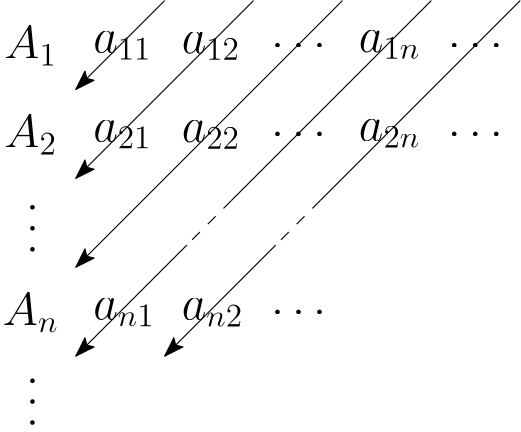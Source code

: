 <?xml version="1.0"?>
<!DOCTYPE ipe SYSTEM "ipe.dtd">
<ipe version="70218" creator="Ipe 7.2.23">
<info created="D:20210223234548" modified="D:20210223235012"/>
<ipestyle name="basic">
<symbol name="arrow/arc(spx)">
<path stroke="sym-stroke" fill="sym-stroke" pen="sym-pen">
0 0 m
-1 0.333 l
-1 -0.333 l
h
</path>
</symbol>
<symbol name="arrow/farc(spx)">
<path stroke="sym-stroke" fill="white" pen="sym-pen">
0 0 m
-1 0.333 l
-1 -0.333 l
h
</path>
</symbol>
<symbol name="arrow/ptarc(spx)">
<path stroke="sym-stroke" fill="sym-stroke" pen="sym-pen">
0 0 m
-1 0.333 l
-0.8 0 l
-1 -0.333 l
h
</path>
</symbol>
<symbol name="arrow/fptarc(spx)">
<path stroke="sym-stroke" fill="white" pen="sym-pen">
0 0 m
-1 0.333 l
-0.8 0 l
-1 -0.333 l
h
</path>
</symbol>
<symbol name="mark/circle(sx)" transformations="translations">
<path fill="sym-stroke">
0.6 0 0 0.6 0 0 e
0.4 0 0 0.4 0 0 e
</path>
</symbol>
<symbol name="mark/disk(sx)" transformations="translations">
<path fill="sym-stroke">
0.6 0 0 0.6 0 0 e
</path>
</symbol>
<symbol name="mark/fdisk(sfx)" transformations="translations">
<group>
<path fill="sym-fill">
0.5 0 0 0.5 0 0 e
</path>
<path fill="sym-stroke" fillrule="eofill">
0.6 0 0 0.6 0 0 e
0.4 0 0 0.4 0 0 e
</path>
</group>
</symbol>
<symbol name="mark/box(sx)" transformations="translations">
<path fill="sym-stroke" fillrule="eofill">
-0.6 -0.6 m
0.6 -0.6 l
0.6 0.6 l
-0.6 0.6 l
h
-0.4 -0.4 m
0.4 -0.4 l
0.4 0.4 l
-0.4 0.4 l
h
</path>
</symbol>
<symbol name="mark/square(sx)" transformations="translations">
<path fill="sym-stroke">
-0.6 -0.6 m
0.6 -0.6 l
0.6 0.6 l
-0.6 0.6 l
h
</path>
</symbol>
<symbol name="mark/fsquare(sfx)" transformations="translations">
<group>
<path fill="sym-fill">
-0.5 -0.5 m
0.5 -0.5 l
0.5 0.5 l
-0.5 0.5 l
h
</path>
<path fill="sym-stroke" fillrule="eofill">
-0.6 -0.6 m
0.6 -0.6 l
0.6 0.6 l
-0.6 0.6 l
h
-0.4 -0.4 m
0.4 -0.4 l
0.4 0.4 l
-0.4 0.4 l
h
</path>
</group>
</symbol>
<symbol name="mark/cross(sx)" transformations="translations">
<group>
<path fill="sym-stroke">
-0.43 -0.57 m
0.57 0.43 l
0.43 0.57 l
-0.57 -0.43 l
h
</path>
<path fill="sym-stroke">
-0.43 0.57 m
0.57 -0.43 l
0.43 -0.57 l
-0.57 0.43 l
h
</path>
</group>
</symbol>
<symbol name="arrow/fnormal(spx)">
<path stroke="sym-stroke" fill="white" pen="sym-pen">
0 0 m
-1 0.333 l
-1 -0.333 l
h
</path>
</symbol>
<symbol name="arrow/pointed(spx)">
<path stroke="sym-stroke" fill="sym-stroke" pen="sym-pen">
0 0 m
-1 0.333 l
-0.8 0 l
-1 -0.333 l
h
</path>
</symbol>
<symbol name="arrow/fpointed(spx)">
<path stroke="sym-stroke" fill="white" pen="sym-pen">
0 0 m
-1 0.333 l
-0.8 0 l
-1 -0.333 l
h
</path>
</symbol>
<symbol name="arrow/linear(spx)">
<path stroke="sym-stroke" pen="sym-pen">
-1 0.333 m
0 0 l
-1 -0.333 l
</path>
</symbol>
<symbol name="arrow/fdouble(spx)">
<path stroke="sym-stroke" fill="white" pen="sym-pen">
0 0 m
-1 0.333 l
-1 -0.333 l
h
-1 0 m
-2 0.333 l
-2 -0.333 l
h
</path>
</symbol>
<symbol name="arrow/double(spx)">
<path stroke="sym-stroke" fill="sym-stroke" pen="sym-pen">
0 0 m
-1 0.333 l
-1 -0.333 l
h
-1 0 m
-2 0.333 l
-2 -0.333 l
h
</path>
</symbol>
<symbol name="arrow/mid-normal(spx)">
<path stroke="sym-stroke" fill="sym-stroke" pen="sym-pen">
0.5 0 m
-0.5 0.333 l
-0.5 -0.333 l
h
</path>
</symbol>
<symbol name="arrow/mid-fnormal(spx)">
<path stroke="sym-stroke" fill="white" pen="sym-pen">
0.5 0 m
-0.5 0.333 l
-0.5 -0.333 l
h
</path>
</symbol>
<symbol name="arrow/mid-pointed(spx)">
<path stroke="sym-stroke" fill="sym-stroke" pen="sym-pen">
0.5 0 m
-0.5 0.333 l
-0.3 0 l
-0.5 -0.333 l
h
</path>
</symbol>
<symbol name="arrow/mid-fpointed(spx)">
<path stroke="sym-stroke" fill="white" pen="sym-pen">
0.5 0 m
-0.5 0.333 l
-0.3 0 l
-0.5 -0.333 l
h
</path>
</symbol>
<symbol name="arrow/mid-double(spx)">
<path stroke="sym-stroke" fill="sym-stroke" pen="sym-pen">
1 0 m
0 0.333 l
0 -0.333 l
h
0 0 m
-1 0.333 l
-1 -0.333 l
h
</path>
</symbol>
<symbol name="arrow/mid-fdouble(spx)">
<path stroke="sym-stroke" fill="white" pen="sym-pen">
1 0 m
0 0.333 l
0 -0.333 l
h
0 0 m
-1 0.333 l
-1 -0.333 l
h
</path>
</symbol>
<anglesize name="22.5 deg" value="22.5"/>
<anglesize name="30 deg" value="30"/>
<anglesize name="45 deg" value="45"/>
<anglesize name="60 deg" value="60"/>
<anglesize name="90 deg" value="90"/>
<arrowsize name="large" value="10"/>
<arrowsize name="small" value="5"/>
<arrowsize name="tiny" value="3"/>
<color name="blue" value="0 0 1"/>
<color name="brown" value="0.647 0.165 0.165"/>
<color name="darkblue" value="0 0 0.545"/>
<color name="darkcyan" value="0 0.545 0.545"/>
<color name="darkgray" value="0.663"/>
<color name="darkgreen" value="0 0.392 0"/>
<color name="darkmagenta" value="0.545 0 0.545"/>
<color name="darkorange" value="1 0.549 0"/>
<color name="darkred" value="0.545 0 0"/>
<color name="gold" value="1 0.843 0"/>
<color name="gray" value="0.745"/>
<color name="green" value="0 1 0"/>
<color name="lightblue" value="0.678 0.847 0.902"/>
<color name="lightcyan" value="0.878 1 1"/>
<color name="lightgray" value="0.827"/>
<color name="lightgreen" value="0.565 0.933 0.565"/>
<color name="lightyellow" value="1 1 0.878"/>
<color name="navy" value="0 0 0.502"/>
<color name="orange" value="1 0.647 0"/>
<color name="pink" value="1 0.753 0.796"/>
<color name="purple" value="0.627 0.125 0.941"/>
<color name="red" value="1 0 0"/>
<color name="seagreen" value="0.18 0.545 0.341"/>
<color name="turquoise" value="0.251 0.878 0.816"/>
<color name="violet" value="0.933 0.51 0.933"/>
<color name="yellow" value="1 1 0"/>
<dashstyle name="dash dot dotted" value="[4 2 1 2 1 2] 0"/>
<dashstyle name="dash dotted" value="[4 2 1 2] 0"/>
<dashstyle name="dashed" value="[4] 0"/>
<dashstyle name="dotted" value="[1 3] 0"/>
<gridsize name="10 pts (~3.5 mm)" value="10"/>
<gridsize name="14 pts (~5 mm)" value="14"/>
<gridsize name="16 pts (~6 mm)" value="16"/>
<gridsize name="20 pts (~7 mm)" value="20"/>
<gridsize name="28 pts (~10 mm)" value="28"/>
<gridsize name="32 pts (~12 mm)" value="32"/>
<gridsize name="4 pts" value="4"/>
<gridsize name="56 pts (~20 mm)" value="56"/>
<gridsize name="8 pts (~3 mm)" value="8"/>
<opacity name="10%" value="0.1"/>
<opacity name="30%" value="0.3"/>
<opacity name="50%" value="0.5"/>
<opacity name="75%" value="0.75"/>
<pen name="fat" value="1.2"/>
<pen name="heavier" value="0.8"/>
<pen name="ultrafat" value="2"/>
<symbolsize name="large" value="5"/>
<symbolsize name="small" value="2"/>
<symbolsize name="tiny" value="1.1"/>
<textsize name="Huge" value="\Huge"/>
<textsize name="LARGE" value="\LARGE"/>
<textsize name="Large" value="\Large"/>
<textsize name="footnote" value="\footnotesize"/>
<textsize name="huge" value="\huge"/>
<textsize name="large" value="\large"/>
<textsize name="small" value="\small"/>
<textsize name="tiny" value="\tiny"/>
<textstyle name="center" begin="\begin{center}" end="\end{center}"/>
<textstyle name="item" begin="\begin{itemize}\item{}" end="\end{itemize}"/>
<textstyle name="itemize" begin="\begin{itemize}" end="\end{itemize}"/>
<preamble>
\usepackage{amsfonts, amsmath, amsthm, amssymb, mathtools}
</preamble>
<tiling name="falling" angle="-60" step="4" width="1"/>
<tiling name="rising" angle="30" step="4" width="1"/>
</ipestyle>
<page>
<layer name="alpha"/>
<view layers="alpha" active="alpha"/>
<text layer="alpha" matrix="1 0 0 1 6.28519 -4.80632" pos="176 720" stroke="black" type="label" width="18.988" height="11.766" depth="2.58" valign="baseline" size="LARGE">$A_1$</text>
<text matrix="1 0 0 1 6.28519 -4.80632" pos="176 688" stroke="black" type="label" width="18.988" height="11.766" depth="2.58" valign="baseline" size="LARGE">$A_2$</text>
<text matrix="0 1 -1 0 849.232 468.154" pos="176 656" stroke="black" type="label" width="22.655" height="1.674" depth="0" valign="baseline" size="LARGE">$\dotsc$</text>
<text matrix="1 0 0 1 5.71819 -4.80632" pos="176 624" stroke="black" type="label" width="20.122" height="11.766" depth="2.58" valign="baseline" size="LARGE">$A_n$</text>
<text matrix="0 1 -1 0 785.232 405.72" pos="176 592" stroke="black" type="label" width="22.655" height="1.674" depth="0" valign="baseline" size="LARGE">$\dotsc$</text>
<text matrix="1 0 0 1 6.28519 -2.63082" pos="208 720" stroke="black" type="label" width="21.053" height="7.415" depth="2.58" valign="baseline" size="LARGE">$a_{11}$</text>
<text matrix="1 0 0 1 -9.85912 -2.75406" pos="256 720" stroke="black" type="label" width="21.053" height="7.415" depth="2.58" valign="baseline" size="LARGE">$a_{12}$</text>
<text matrix="1 0 0 1 -25.7011 -0.888975" pos="304 720" stroke="black" type="label" width="22.655" height="1.674" depth="0" valign="baseline" size="LARGE">$\dotsc$</text>
<text matrix="1 0 0 1 -42.0918 -2.34624" pos="352 720" stroke="black" type="label" width="22.187" height="7.415" depth="2.58" valign="baseline" size="LARGE">$a_{1n}$</text>
<text matrix="1 0 0 1 37.9082 -0.860598" pos="304 720" stroke="black" type="label" width="22.655" height="1.674" depth="0" valign="baseline" size="LARGE" style="math">\dotsc</text>
<text matrix="1 0 0 1 6.28519 -34.6308" pos="208 720" stroke="black" type="label" width="21.053" height="7.415" depth="2.58" valign="baseline" size="LARGE" style="math">a_{21}</text>
<text matrix="1 0 0 1 -9.85912 -34.7541" pos="256 720" stroke="black" type="label" width="21.053" height="7.415" depth="2.58" valign="baseline" size="LARGE" style="math">a_{22}</text>
<text matrix="1 0 0 1 -25.7011 -32.889" pos="304 720" stroke="black" type="label" width="22.655" height="1.674" depth="0" valign="baseline" size="LARGE" style="math">\dotsc</text>
<text matrix="1 0 0 1 -42.0918 -34.3462" pos="352 720" stroke="black" type="label" width="22.187" height="7.415" depth="2.58" valign="baseline" size="LARGE" style="math">a_{2n}</text>
<text matrix="1 0 0 1 37.9082 -32.8606" pos="304 720" stroke="black" type="label" width="22.655" height="1.674" depth="0" valign="baseline" size="LARGE" style="math">\dotsc</text>
<text matrix="1 0 0 1 6.28519 -2.63082" pos="208 624" stroke="black" type="label" width="22.187" height="7.415" depth="2.58" valign="baseline" size="LARGE">$a_{n1}$</text>
<text matrix="1 0 0 1 -9.85912 -2.75406" pos="256 624" stroke="black" type="label" width="22.187" height="7.415" depth="2.58" valign="baseline" size="LARGE">$a_{n2}$</text>
<text matrix="1 0 0 1 -25.7011 -96.889" pos="304 720" stroke="black" type="label" width="22.655" height="1.674" depth="0" valign="baseline" size="LARGE" style="math">\dotsc</text>
<path stroke="black" arrow="pointed/normal">
240 736 m
208 704 l
</path>
<path stroke="black" arrow="pointed/normal">
272 736 m
208 672 l
</path>
<path matrix="1.8 0 0 1.8 -268.8 -588.8" stroke="black">
336 736 m
296 696 l
</path>
<path stroke="black">
368 736 m
296 664 l
</path>
<path matrix="1.33333 0 0 1.33333 -101.333 -245.333" stroke="black" arrow="pointed/normal">
304 736 m
232 664 l
</path>
<path stroke="black" arrow="pointed/normal">
248 648 m
208 608 l
</path>
<path stroke="black" arrow="pointed/normal">
280 648 m
240 608 l
</path>
<path stroke="black" dash="dashed">
264 664 m
248 648 l
</path>
<path stroke="black" dash="dashed">
296 664 m
280 648 l
</path>
</page>
</ipe>

